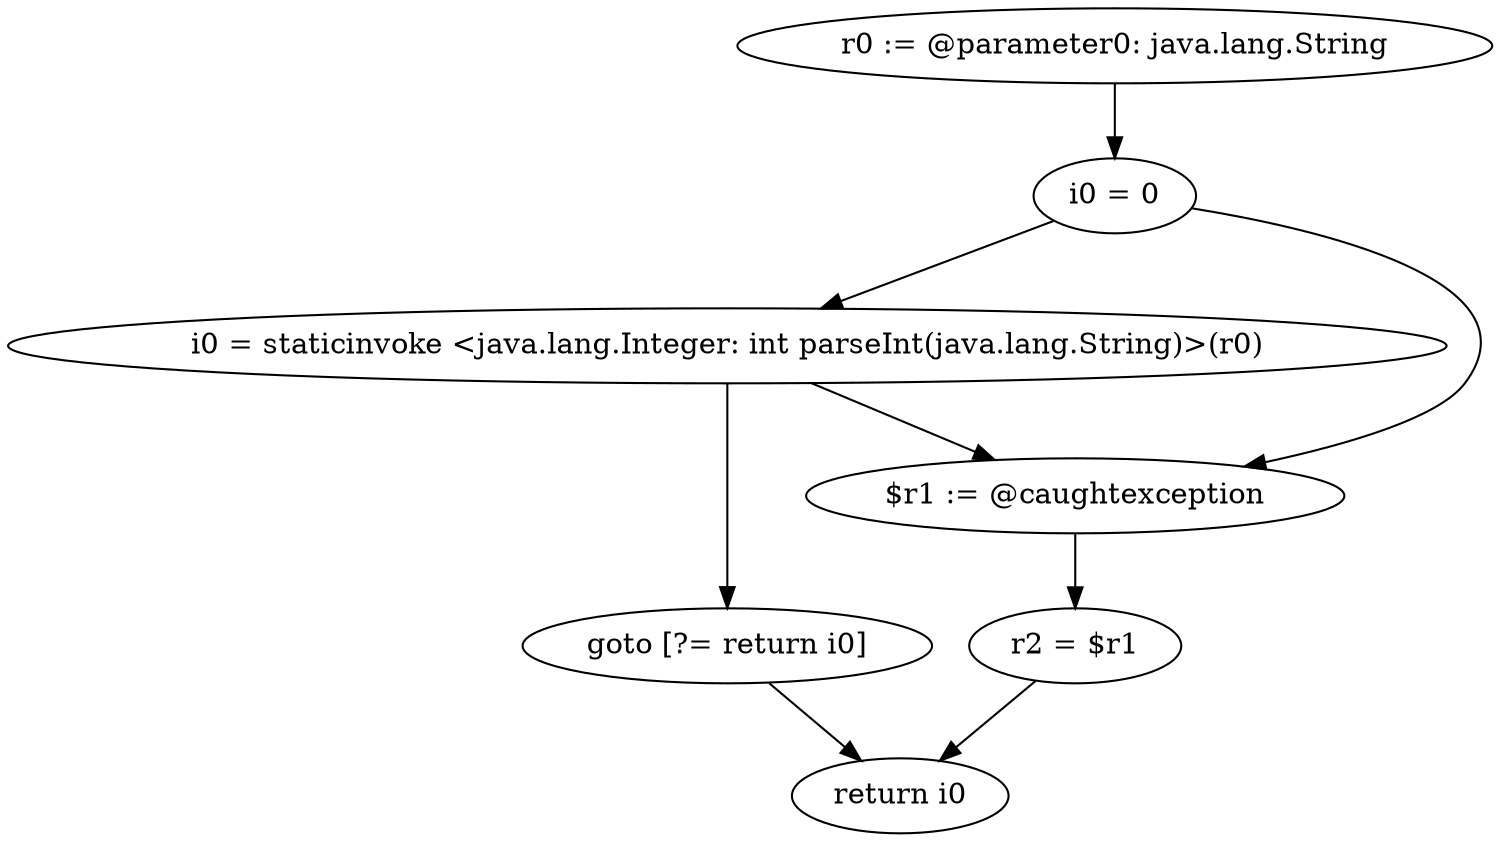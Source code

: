 digraph "unitGraph" {
    "r0 := @parameter0: java.lang.String"
    "i0 = 0"
    "i0 = staticinvoke <java.lang.Integer: int parseInt(java.lang.String)>(r0)"
    "goto [?= return i0]"
    "$r1 := @caughtexception"
    "r2 = $r1"
    "return i0"
    "r0 := @parameter0: java.lang.String"->"i0 = 0";
    "i0 = 0"->"i0 = staticinvoke <java.lang.Integer: int parseInt(java.lang.String)>(r0)";
    "i0 = 0"->"$r1 := @caughtexception";
    "i0 = staticinvoke <java.lang.Integer: int parseInt(java.lang.String)>(r0)"->"goto [?= return i0]";
    "i0 = staticinvoke <java.lang.Integer: int parseInt(java.lang.String)>(r0)"->"$r1 := @caughtexception";
    "goto [?= return i0]"->"return i0";
    "$r1 := @caughtexception"->"r2 = $r1";
    "r2 = $r1"->"return i0";
}

